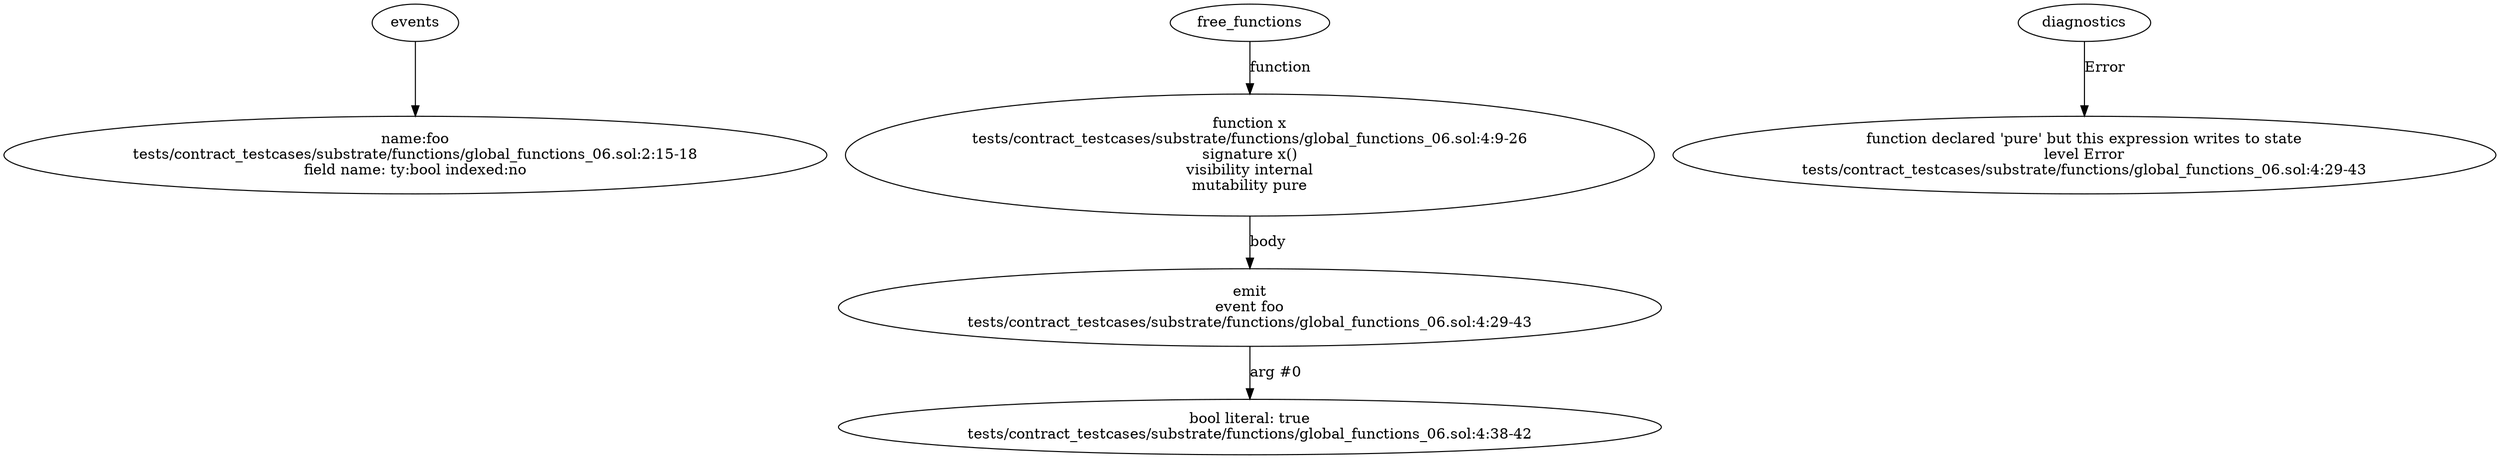 strict digraph "tests/contract_testcases/substrate/functions/global_functions_06.sol" {
	foo [label="name:foo\ntests/contract_testcases/substrate/functions/global_functions_06.sol:2:15-18\nfield name: ty:bool indexed:no"]
	x [label="function x\ntests/contract_testcases/substrate/functions/global_functions_06.sol:4:9-26\nsignature x()\nvisibility internal\nmutability pure"]
	emit [label="emit\nevent foo\ntests/contract_testcases/substrate/functions/global_functions_06.sol:4:29-43"]
	bool_literal [label="bool literal: true\ntests/contract_testcases/substrate/functions/global_functions_06.sol:4:38-42"]
	diagnostic [label="function declared 'pure' but this expression writes to state\nlevel Error\ntests/contract_testcases/substrate/functions/global_functions_06.sol:4:29-43"]
	events -> foo
	free_functions -> x [label="function"]
	x -> emit [label="body"]
	emit -> bool_literal [label="arg #0"]
	diagnostics -> diagnostic [label="Error"]
}
